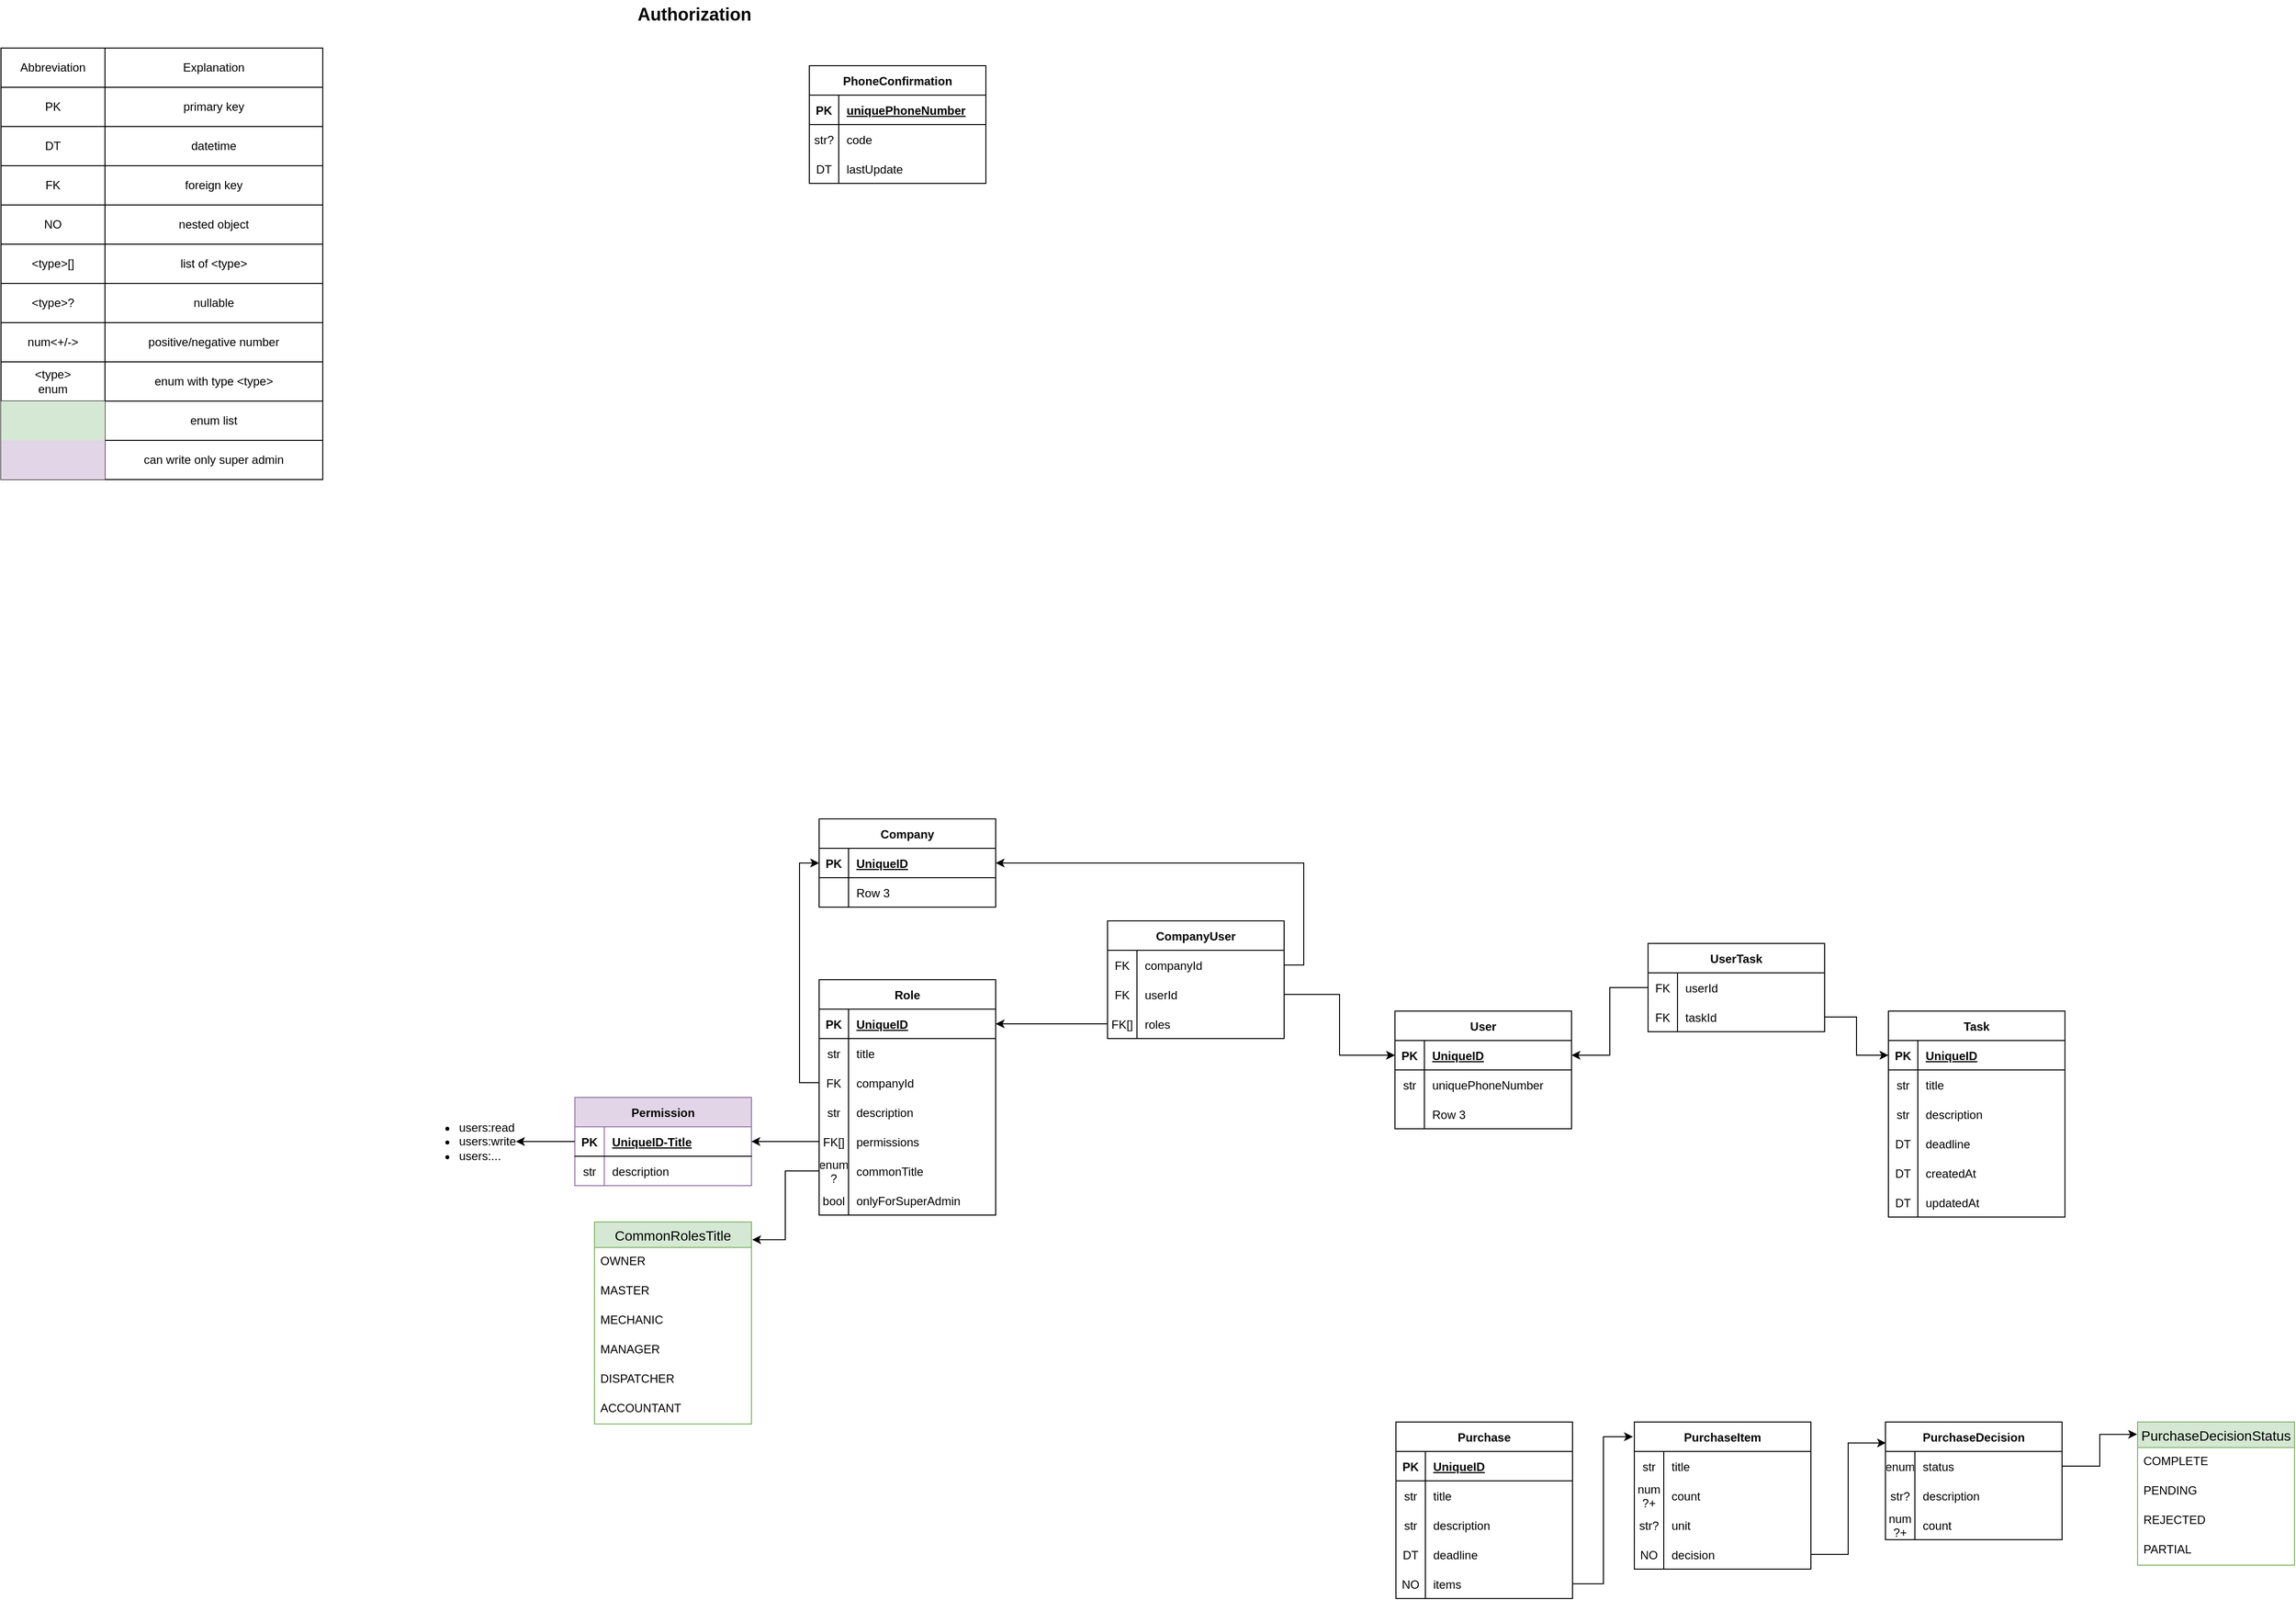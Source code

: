 <mxfile version="20.5.3" type="embed"><diagram id="EqzWRhzl04W5Nxo8JZmx" name="Page-1"><mxGraphModel dx="2384" dy="1349" grid="0" gridSize="10" guides="1" tooltips="1" connect="1" arrows="1" fold="1" page="0" pageScale="1" pageWidth="827" pageHeight="1169" math="0" shadow="0"><root><mxCell id="0"/><mxCell id="1" parent="0"/><mxCell id="CEBWaWUKwCKMxq4C34Ef-1" value="Role" style="shape=table;startSize=30;container=1;collapsible=1;childLayout=tableLayout;fixedRows=1;rowLines=0;fontStyle=1;align=center;resizeLast=1;fillColor=none;" parent="1" vertex="1"><mxGeometry x="-528" y="334" width="180" height="240" as="geometry"/></mxCell><mxCell id="CEBWaWUKwCKMxq4C34Ef-2" value="" style="shape=tableRow;horizontal=0;startSize=0;swimlaneHead=0;swimlaneBody=0;fillColor=none;collapsible=0;dropTarget=0;points=[[0,0.5],[1,0.5]];portConstraint=eastwest;top=0;left=0;right=0;bottom=1;" parent="CEBWaWUKwCKMxq4C34Ef-1" vertex="1"><mxGeometry y="30" width="180" height="30" as="geometry"/></mxCell><mxCell id="CEBWaWUKwCKMxq4C34Ef-3" value="PK" style="shape=partialRectangle;connectable=0;fillColor=none;top=0;left=0;bottom=0;right=0;fontStyle=1;overflow=hidden;" parent="CEBWaWUKwCKMxq4C34Ef-2" vertex="1"><mxGeometry width="30" height="30" as="geometry"><mxRectangle width="30" height="30" as="alternateBounds"/></mxGeometry></mxCell><mxCell id="CEBWaWUKwCKMxq4C34Ef-4" value="UniqueID" style="shape=partialRectangle;connectable=0;fillColor=none;top=0;left=0;bottom=0;right=0;align=left;spacingLeft=6;fontStyle=5;overflow=hidden;" parent="CEBWaWUKwCKMxq4C34Ef-2" vertex="1"><mxGeometry x="30" width="150" height="30" as="geometry"><mxRectangle width="150" height="30" as="alternateBounds"/></mxGeometry></mxCell><mxCell id="CEBWaWUKwCKMxq4C34Ef-5" value="" style="shape=tableRow;horizontal=0;startSize=0;swimlaneHead=0;swimlaneBody=0;fillColor=none;collapsible=0;dropTarget=0;points=[[0,0.5],[1,0.5]];portConstraint=eastwest;top=0;left=0;right=0;bottom=0;" parent="CEBWaWUKwCKMxq4C34Ef-1" vertex="1"><mxGeometry y="60" width="180" height="30" as="geometry"/></mxCell><mxCell id="CEBWaWUKwCKMxq4C34Ef-6" value="str" style="shape=partialRectangle;connectable=0;fillColor=none;top=0;left=0;bottom=0;right=0;editable=1;overflow=hidden;" parent="CEBWaWUKwCKMxq4C34Ef-5" vertex="1"><mxGeometry width="30" height="30" as="geometry"><mxRectangle width="30" height="30" as="alternateBounds"/></mxGeometry></mxCell><mxCell id="CEBWaWUKwCKMxq4C34Ef-7" value="title" style="shape=partialRectangle;connectable=0;fillColor=none;top=0;left=0;bottom=0;right=0;align=left;spacingLeft=6;overflow=hidden;" parent="CEBWaWUKwCKMxq4C34Ef-5" vertex="1"><mxGeometry x="30" width="150" height="30" as="geometry"><mxRectangle width="150" height="30" as="alternateBounds"/></mxGeometry></mxCell><mxCell id="14" style="shape=tableRow;horizontal=0;startSize=0;swimlaneHead=0;swimlaneBody=0;fillColor=none;collapsible=0;dropTarget=0;points=[[0,0.5],[1,0.5]];portConstraint=eastwest;top=0;left=0;right=0;bottom=0;" parent="CEBWaWUKwCKMxq4C34Ef-1" vertex="1"><mxGeometry y="90" width="180" height="30" as="geometry"/></mxCell><mxCell id="15" value="FK" style="shape=partialRectangle;connectable=0;fillColor=none;top=0;left=0;bottom=0;right=0;editable=1;overflow=hidden;" parent="14" vertex="1"><mxGeometry width="30" height="30" as="geometry"><mxRectangle width="30" height="30" as="alternateBounds"/></mxGeometry></mxCell><mxCell id="16" value="companyId" style="shape=partialRectangle;connectable=0;fillColor=none;top=0;left=0;bottom=0;right=0;align=left;spacingLeft=6;overflow=hidden;" parent="14" vertex="1"><mxGeometry x="30" width="150" height="30" as="geometry"><mxRectangle width="150" height="30" as="alternateBounds"/></mxGeometry></mxCell><mxCell id="OAINGEWpF4Lm4pN9tbVx-42" style="shape=tableRow;horizontal=0;startSize=0;swimlaneHead=0;swimlaneBody=0;fillColor=none;collapsible=0;dropTarget=0;points=[[0,0.5],[1,0.5]];portConstraint=eastwest;top=0;left=0;right=0;bottom=0;" parent="CEBWaWUKwCKMxq4C34Ef-1" vertex="1"><mxGeometry y="120" width="180" height="30" as="geometry"/></mxCell><mxCell id="OAINGEWpF4Lm4pN9tbVx-43" value="str" style="shape=partialRectangle;connectable=0;fillColor=none;top=0;left=0;bottom=0;right=0;editable=1;overflow=hidden;" parent="OAINGEWpF4Lm4pN9tbVx-42" vertex="1"><mxGeometry width="30" height="30" as="geometry"><mxRectangle width="30" height="30" as="alternateBounds"/></mxGeometry></mxCell><mxCell id="OAINGEWpF4Lm4pN9tbVx-44" value="description" style="shape=partialRectangle;connectable=0;fillColor=none;top=0;left=0;bottom=0;right=0;align=left;spacingLeft=6;overflow=hidden;" parent="OAINGEWpF4Lm4pN9tbVx-42" vertex="1"><mxGeometry x="30" width="150" height="30" as="geometry"><mxRectangle width="150" height="30" as="alternateBounds"/></mxGeometry></mxCell><mxCell id="OAINGEWpF4Lm4pN9tbVx-45" style="shape=tableRow;horizontal=0;startSize=0;swimlaneHead=0;swimlaneBody=0;fillColor=none;collapsible=0;dropTarget=0;points=[[0,0.5],[1,0.5]];portConstraint=eastwest;top=0;left=0;right=0;bottom=0;" parent="CEBWaWUKwCKMxq4C34Ef-1" vertex="1"><mxGeometry y="150" width="180" height="30" as="geometry"/></mxCell><mxCell id="OAINGEWpF4Lm4pN9tbVx-46" value="FK[]" style="shape=partialRectangle;connectable=0;fillColor=none;top=0;left=0;bottom=0;right=0;editable=1;overflow=hidden;" parent="OAINGEWpF4Lm4pN9tbVx-45" vertex="1"><mxGeometry width="30" height="30" as="geometry"><mxRectangle width="30" height="30" as="alternateBounds"/></mxGeometry></mxCell><mxCell id="OAINGEWpF4Lm4pN9tbVx-47" value="permissions" style="shape=partialRectangle;connectable=0;fillColor=none;top=0;left=0;bottom=0;right=0;align=left;spacingLeft=6;overflow=hidden;" parent="OAINGEWpF4Lm4pN9tbVx-45" vertex="1"><mxGeometry x="30" width="150" height="30" as="geometry"><mxRectangle width="150" height="30" as="alternateBounds"/></mxGeometry></mxCell><mxCell id="25" style="shape=tableRow;horizontal=0;startSize=0;swimlaneHead=0;swimlaneBody=0;fillColor=none;collapsible=0;dropTarget=0;points=[[0,0.5],[1,0.5]];portConstraint=eastwest;top=0;left=0;right=0;bottom=0;" parent="CEBWaWUKwCKMxq4C34Ef-1" vertex="1"><mxGeometry y="180" width="180" height="30" as="geometry"/></mxCell><mxCell id="26" value="enum&#10;?" style="shape=partialRectangle;connectable=0;fillColor=none;top=0;left=0;bottom=0;right=0;editable=1;overflow=hidden;" parent="25" vertex="1"><mxGeometry width="30" height="30" as="geometry"><mxRectangle width="30" height="30" as="alternateBounds"/></mxGeometry></mxCell><mxCell id="27" value="commonTitle" style="shape=partialRectangle;connectable=0;fillColor=none;top=0;left=0;bottom=0;right=0;align=left;spacingLeft=6;overflow=hidden;" parent="25" vertex="1"><mxGeometry x="30" width="150" height="30" as="geometry"><mxRectangle width="150" height="30" as="alternateBounds"/></mxGeometry></mxCell><mxCell id="28" style="shape=tableRow;horizontal=0;startSize=0;swimlaneHead=0;swimlaneBody=0;fillColor=none;collapsible=0;dropTarget=0;points=[[0,0.5],[1,0.5]];portConstraint=eastwest;top=0;left=0;right=0;bottom=0;" parent="CEBWaWUKwCKMxq4C34Ef-1" vertex="1"><mxGeometry y="210" width="180" height="30" as="geometry"/></mxCell><mxCell id="29" value="bool" style="shape=partialRectangle;connectable=0;fillColor=none;top=0;left=0;bottom=0;right=0;editable=1;overflow=hidden;" parent="28" vertex="1"><mxGeometry width="30" height="30" as="geometry"><mxRectangle width="30" height="30" as="alternateBounds"/></mxGeometry></mxCell><mxCell id="30" value="onlyForSuperAdmin" style="shape=partialRectangle;connectable=0;fillColor=none;top=0;left=0;bottom=0;right=0;align=left;spacingLeft=6;overflow=hidden;" parent="28" vertex="1"><mxGeometry x="30" width="150" height="30" as="geometry"><mxRectangle width="150" height="30" as="alternateBounds"/></mxGeometry></mxCell><mxCell id="CEBWaWUKwCKMxq4C34Ef-14" value="Task" style="shape=table;startSize=30;container=1;collapsible=1;childLayout=tableLayout;fixedRows=1;rowLines=0;fontStyle=1;align=center;resizeLast=1;fillColor=default;" parent="1" vertex="1"><mxGeometry x="562" y="366" width="180" height="210" as="geometry"><mxRectangle x="320" y="28" width="68" height="30" as="alternateBounds"/></mxGeometry></mxCell><mxCell id="CEBWaWUKwCKMxq4C34Ef-15" value="" style="shape=tableRow;horizontal=0;startSize=0;swimlaneHead=0;swimlaneBody=0;fillColor=none;collapsible=0;dropTarget=0;points=[[0,0.5],[1,0.5]];portConstraint=eastwest;top=0;left=0;right=0;bottom=1;" parent="CEBWaWUKwCKMxq4C34Ef-14" vertex="1"><mxGeometry y="30" width="180" height="30" as="geometry"/></mxCell><mxCell id="CEBWaWUKwCKMxq4C34Ef-16" value="PK" style="shape=partialRectangle;connectable=0;fillColor=none;top=0;left=0;bottom=0;right=0;fontStyle=1;overflow=hidden;" parent="CEBWaWUKwCKMxq4C34Ef-15" vertex="1"><mxGeometry width="30" height="30" as="geometry"><mxRectangle width="30" height="30" as="alternateBounds"/></mxGeometry></mxCell><mxCell id="CEBWaWUKwCKMxq4C34Ef-17" value="UniqueID" style="shape=partialRectangle;connectable=0;fillColor=none;top=0;left=0;bottom=0;right=0;align=left;spacingLeft=6;fontStyle=5;overflow=hidden;" parent="CEBWaWUKwCKMxq4C34Ef-15" vertex="1"><mxGeometry x="30" width="150" height="30" as="geometry"><mxRectangle width="150" height="30" as="alternateBounds"/></mxGeometry></mxCell><mxCell id="CEBWaWUKwCKMxq4C34Ef-18" value="" style="shape=tableRow;horizontal=0;startSize=0;swimlaneHead=0;swimlaneBody=0;fillColor=none;collapsible=0;dropTarget=0;points=[[0,0.5],[1,0.5]];portConstraint=eastwest;top=0;left=0;right=0;bottom=0;" parent="CEBWaWUKwCKMxq4C34Ef-14" vertex="1"><mxGeometry y="60" width="180" height="30" as="geometry"/></mxCell><mxCell id="CEBWaWUKwCKMxq4C34Ef-19" value="str" style="shape=partialRectangle;connectable=0;fillColor=none;top=0;left=0;bottom=0;right=0;editable=1;overflow=hidden;" parent="CEBWaWUKwCKMxq4C34Ef-18" vertex="1"><mxGeometry width="30" height="30" as="geometry"><mxRectangle width="30" height="30" as="alternateBounds"/></mxGeometry></mxCell><mxCell id="CEBWaWUKwCKMxq4C34Ef-20" value="title" style="shape=partialRectangle;connectable=0;fillColor=none;top=0;left=0;bottom=0;right=0;align=left;spacingLeft=6;overflow=hidden;" parent="CEBWaWUKwCKMxq4C34Ef-18" vertex="1"><mxGeometry x="30" width="150" height="30" as="geometry"><mxRectangle width="150" height="30" as="alternateBounds"/></mxGeometry></mxCell><mxCell id="CEBWaWUKwCKMxq4C34Ef-21" value="" style="shape=tableRow;horizontal=0;startSize=0;swimlaneHead=0;swimlaneBody=0;fillColor=none;collapsible=0;dropTarget=0;points=[[0,0.5],[1,0.5]];portConstraint=eastwest;top=0;left=0;right=0;bottom=0;" parent="CEBWaWUKwCKMxq4C34Ef-14" vertex="1"><mxGeometry y="90" width="180" height="30" as="geometry"/></mxCell><mxCell id="CEBWaWUKwCKMxq4C34Ef-22" value="str" style="shape=partialRectangle;connectable=0;fillColor=none;top=0;left=0;bottom=0;right=0;editable=1;overflow=hidden;" parent="CEBWaWUKwCKMxq4C34Ef-21" vertex="1"><mxGeometry width="30" height="30" as="geometry"><mxRectangle width="30" height="30" as="alternateBounds"/></mxGeometry></mxCell><mxCell id="CEBWaWUKwCKMxq4C34Ef-23" value="description" style="shape=partialRectangle;connectable=0;fillColor=none;top=0;left=0;bottom=0;right=0;align=left;spacingLeft=6;overflow=hidden;" parent="CEBWaWUKwCKMxq4C34Ef-21" vertex="1"><mxGeometry x="30" width="150" height="30" as="geometry"><mxRectangle width="150" height="30" as="alternateBounds"/></mxGeometry></mxCell><mxCell id="CEBWaWUKwCKMxq4C34Ef-41" style="shape=tableRow;horizontal=0;startSize=0;swimlaneHead=0;swimlaneBody=0;fillColor=none;collapsible=0;dropTarget=0;points=[[0,0.5],[1,0.5]];portConstraint=eastwest;top=0;left=0;right=0;bottom=0;" parent="CEBWaWUKwCKMxq4C34Ef-14" vertex="1"><mxGeometry y="120" width="180" height="30" as="geometry"/></mxCell><mxCell id="CEBWaWUKwCKMxq4C34Ef-42" value="DT" style="shape=partialRectangle;connectable=0;fillColor=none;top=0;left=0;bottom=0;right=0;editable=1;overflow=hidden;" parent="CEBWaWUKwCKMxq4C34Ef-41" vertex="1"><mxGeometry width="30" height="30" as="geometry"><mxRectangle width="30" height="30" as="alternateBounds"/></mxGeometry></mxCell><mxCell id="CEBWaWUKwCKMxq4C34Ef-43" value="deadline" style="shape=partialRectangle;connectable=0;fillColor=none;top=0;left=0;bottom=0;right=0;align=left;spacingLeft=6;overflow=hidden;" parent="CEBWaWUKwCKMxq4C34Ef-41" vertex="1"><mxGeometry x="30" width="150" height="30" as="geometry"><mxRectangle width="150" height="30" as="alternateBounds"/></mxGeometry></mxCell><mxCell id="CEBWaWUKwCKMxq4C34Ef-24" value="" style="shape=tableRow;horizontal=0;startSize=0;swimlaneHead=0;swimlaneBody=0;fillColor=none;collapsible=0;dropTarget=0;points=[[0,0.5],[1,0.5]];portConstraint=eastwest;top=0;left=0;right=0;bottom=0;" parent="CEBWaWUKwCKMxq4C34Ef-14" vertex="1"><mxGeometry y="150" width="180" height="30" as="geometry"/></mxCell><mxCell id="CEBWaWUKwCKMxq4C34Ef-25" value="DT" style="shape=partialRectangle;connectable=0;fillColor=none;top=0;left=0;bottom=0;right=0;editable=1;overflow=hidden;" parent="CEBWaWUKwCKMxq4C34Ef-24" vertex="1"><mxGeometry width="30" height="30" as="geometry"><mxRectangle width="30" height="30" as="alternateBounds"/></mxGeometry></mxCell><mxCell id="CEBWaWUKwCKMxq4C34Ef-26" value="createdAt" style="shape=partialRectangle;connectable=0;fillColor=none;top=0;left=0;bottom=0;right=0;align=left;spacingLeft=6;overflow=hidden;" parent="CEBWaWUKwCKMxq4C34Ef-24" vertex="1"><mxGeometry x="30" width="150" height="30" as="geometry"><mxRectangle width="150" height="30" as="alternateBounds"/></mxGeometry></mxCell><mxCell id="CEBWaWUKwCKMxq4C34Ef-44" style="shape=tableRow;horizontal=0;startSize=0;swimlaneHead=0;swimlaneBody=0;fillColor=none;collapsible=0;dropTarget=0;points=[[0,0.5],[1,0.5]];portConstraint=eastwest;top=0;left=0;right=0;bottom=0;" parent="CEBWaWUKwCKMxq4C34Ef-14" vertex="1"><mxGeometry y="180" width="180" height="30" as="geometry"/></mxCell><mxCell id="CEBWaWUKwCKMxq4C34Ef-45" value="DT" style="shape=partialRectangle;connectable=0;fillColor=none;top=0;left=0;bottom=0;right=0;editable=1;overflow=hidden;" parent="CEBWaWUKwCKMxq4C34Ef-44" vertex="1"><mxGeometry width="30" height="30" as="geometry"><mxRectangle width="30" height="30" as="alternateBounds"/></mxGeometry></mxCell><mxCell id="CEBWaWUKwCKMxq4C34Ef-46" value="updatedAt" style="shape=partialRectangle;connectable=0;fillColor=none;top=0;left=0;bottom=0;right=0;align=left;spacingLeft=6;overflow=hidden;" parent="CEBWaWUKwCKMxq4C34Ef-44" vertex="1"><mxGeometry x="30" width="150" height="30" as="geometry"><mxRectangle width="150" height="30" as="alternateBounds"/></mxGeometry></mxCell><mxCell id="CEBWaWUKwCKMxq4C34Ef-50" value="User" style="shape=table;startSize=30;container=1;collapsible=1;childLayout=tableLayout;fixedRows=1;rowLines=0;fontStyle=1;align=center;resizeLast=1;fillColor=default;" parent="1" vertex="1"><mxGeometry x="59" y="366" width="180" height="120" as="geometry"/></mxCell><mxCell id="CEBWaWUKwCKMxq4C34Ef-51" value="" style="shape=tableRow;horizontal=0;startSize=0;swimlaneHead=0;swimlaneBody=0;fillColor=none;collapsible=0;dropTarget=0;points=[[0,0.5],[1,0.5]];portConstraint=eastwest;top=0;left=0;right=0;bottom=1;" parent="CEBWaWUKwCKMxq4C34Ef-50" vertex="1"><mxGeometry y="30" width="180" height="30" as="geometry"/></mxCell><mxCell id="CEBWaWUKwCKMxq4C34Ef-52" value="PK" style="shape=partialRectangle;connectable=0;fillColor=none;top=0;left=0;bottom=0;right=0;fontStyle=1;overflow=hidden;" parent="CEBWaWUKwCKMxq4C34Ef-51" vertex="1"><mxGeometry width="30" height="30" as="geometry"><mxRectangle width="30" height="30" as="alternateBounds"/></mxGeometry></mxCell><mxCell id="CEBWaWUKwCKMxq4C34Ef-53" value="UniqueID" style="shape=partialRectangle;connectable=0;fillColor=none;top=0;left=0;bottom=0;right=0;align=left;spacingLeft=6;fontStyle=5;overflow=hidden;" parent="CEBWaWUKwCKMxq4C34Ef-51" vertex="1"><mxGeometry x="30" width="150" height="30" as="geometry"><mxRectangle width="150" height="30" as="alternateBounds"/></mxGeometry></mxCell><mxCell id="CEBWaWUKwCKMxq4C34Ef-57" value="" style="shape=tableRow;horizontal=0;startSize=0;swimlaneHead=0;swimlaneBody=0;fillColor=none;collapsible=0;dropTarget=0;points=[[0,0.5],[1,0.5]];portConstraint=eastwest;top=0;left=0;right=0;bottom=0;" parent="CEBWaWUKwCKMxq4C34Ef-50" vertex="1"><mxGeometry y="60" width="180" height="30" as="geometry"/></mxCell><mxCell id="CEBWaWUKwCKMxq4C34Ef-58" value="str" style="shape=partialRectangle;connectable=0;fillColor=none;top=0;left=0;bottom=0;right=0;editable=1;overflow=hidden;" parent="CEBWaWUKwCKMxq4C34Ef-57" vertex="1"><mxGeometry width="30" height="30" as="geometry"><mxRectangle width="30" height="30" as="alternateBounds"/></mxGeometry></mxCell><mxCell id="CEBWaWUKwCKMxq4C34Ef-59" value="uniquePhoneNumber" style="shape=partialRectangle;connectable=0;fillColor=none;top=0;left=0;bottom=0;right=0;align=left;spacingLeft=6;overflow=hidden;" parent="CEBWaWUKwCKMxq4C34Ef-57" vertex="1"><mxGeometry x="30" width="150" height="30" as="geometry"><mxRectangle width="150" height="30" as="alternateBounds"/></mxGeometry></mxCell><mxCell id="CEBWaWUKwCKMxq4C34Ef-60" value="" style="shape=tableRow;horizontal=0;startSize=0;swimlaneHead=0;swimlaneBody=0;fillColor=none;collapsible=0;dropTarget=0;points=[[0,0.5],[1,0.5]];portConstraint=eastwest;top=0;left=0;right=0;bottom=0;" parent="CEBWaWUKwCKMxq4C34Ef-50" vertex="1"><mxGeometry y="90" width="180" height="30" as="geometry"/></mxCell><mxCell id="CEBWaWUKwCKMxq4C34Ef-61" value="" style="shape=partialRectangle;connectable=0;fillColor=none;top=0;left=0;bottom=0;right=0;editable=1;overflow=hidden;" parent="CEBWaWUKwCKMxq4C34Ef-60" vertex="1"><mxGeometry width="30" height="30" as="geometry"><mxRectangle width="30" height="30" as="alternateBounds"/></mxGeometry></mxCell><mxCell id="CEBWaWUKwCKMxq4C34Ef-62" value="Row 3" style="shape=partialRectangle;connectable=0;fillColor=none;top=0;left=0;bottom=0;right=0;align=left;spacingLeft=6;overflow=hidden;" parent="CEBWaWUKwCKMxq4C34Ef-60" vertex="1"><mxGeometry x="30" width="150" height="30" as="geometry"><mxRectangle width="150" height="30" as="alternateBounds"/></mxGeometry></mxCell><mxCell id="CEBWaWUKwCKMxq4C34Ef-65" value="Purchase" style="shape=table;startSize=30;container=1;collapsible=1;childLayout=tableLayout;fixedRows=1;rowLines=0;fontStyle=1;align=center;resizeLast=1;fillColor=default;" parent="1" vertex="1"><mxGeometry x="60" y="785" width="180" height="180" as="geometry"/></mxCell><mxCell id="CEBWaWUKwCKMxq4C34Ef-66" value="" style="shape=tableRow;horizontal=0;startSize=0;swimlaneHead=0;swimlaneBody=0;fillColor=none;collapsible=0;dropTarget=0;points=[[0,0.5],[1,0.5]];portConstraint=eastwest;top=0;left=0;right=0;bottom=1;" parent="CEBWaWUKwCKMxq4C34Ef-65" vertex="1"><mxGeometry y="30" width="180" height="30" as="geometry"/></mxCell><mxCell id="CEBWaWUKwCKMxq4C34Ef-67" value="PK" style="shape=partialRectangle;connectable=0;fillColor=none;top=0;left=0;bottom=0;right=0;fontStyle=1;overflow=hidden;" parent="CEBWaWUKwCKMxq4C34Ef-66" vertex="1"><mxGeometry width="30" height="30" as="geometry"><mxRectangle width="30" height="30" as="alternateBounds"/></mxGeometry></mxCell><mxCell id="CEBWaWUKwCKMxq4C34Ef-68" value="UniqueID" style="shape=partialRectangle;connectable=0;fillColor=none;top=0;left=0;bottom=0;right=0;align=left;spacingLeft=6;fontStyle=5;overflow=hidden;" parent="CEBWaWUKwCKMxq4C34Ef-66" vertex="1"><mxGeometry x="30" width="150" height="30" as="geometry"><mxRectangle width="150" height="30" as="alternateBounds"/></mxGeometry></mxCell><mxCell id="CEBWaWUKwCKMxq4C34Ef-69" value="" style="shape=tableRow;horizontal=0;startSize=0;swimlaneHead=0;swimlaneBody=0;fillColor=none;collapsible=0;dropTarget=0;points=[[0,0.5],[1,0.5]];portConstraint=eastwest;top=0;left=0;right=0;bottom=0;" parent="CEBWaWUKwCKMxq4C34Ef-65" vertex="1"><mxGeometry y="60" width="180" height="30" as="geometry"/></mxCell><mxCell id="CEBWaWUKwCKMxq4C34Ef-70" value="str" style="shape=partialRectangle;connectable=0;fillColor=none;top=0;left=0;bottom=0;right=0;editable=1;overflow=hidden;" parent="CEBWaWUKwCKMxq4C34Ef-69" vertex="1"><mxGeometry width="30" height="30" as="geometry"><mxRectangle width="30" height="30" as="alternateBounds"/></mxGeometry></mxCell><mxCell id="CEBWaWUKwCKMxq4C34Ef-71" value="title" style="shape=partialRectangle;connectable=0;fillColor=none;top=0;left=0;bottom=0;right=0;align=left;spacingLeft=6;overflow=hidden;" parent="CEBWaWUKwCKMxq4C34Ef-69" vertex="1"><mxGeometry x="30" width="150" height="30" as="geometry"><mxRectangle width="150" height="30" as="alternateBounds"/></mxGeometry></mxCell><mxCell id="CEBWaWUKwCKMxq4C34Ef-72" value="" style="shape=tableRow;horizontal=0;startSize=0;swimlaneHead=0;swimlaneBody=0;fillColor=none;collapsible=0;dropTarget=0;points=[[0,0.5],[1,0.5]];portConstraint=eastwest;top=0;left=0;right=0;bottom=0;" parent="CEBWaWUKwCKMxq4C34Ef-65" vertex="1"><mxGeometry y="90" width="180" height="30" as="geometry"/></mxCell><mxCell id="CEBWaWUKwCKMxq4C34Ef-73" value="str" style="shape=partialRectangle;connectable=0;fillColor=none;top=0;left=0;bottom=0;right=0;editable=1;overflow=hidden;" parent="CEBWaWUKwCKMxq4C34Ef-72" vertex="1"><mxGeometry width="30" height="30" as="geometry"><mxRectangle width="30" height="30" as="alternateBounds"/></mxGeometry></mxCell><mxCell id="CEBWaWUKwCKMxq4C34Ef-74" value="description" style="shape=partialRectangle;connectable=0;fillColor=none;top=0;left=0;bottom=0;right=0;align=left;spacingLeft=6;overflow=hidden;" parent="CEBWaWUKwCKMxq4C34Ef-72" vertex="1"><mxGeometry x="30" width="150" height="30" as="geometry"><mxRectangle width="150" height="30" as="alternateBounds"/></mxGeometry></mxCell><mxCell id="CEBWaWUKwCKMxq4C34Ef-122" style="shape=tableRow;horizontal=0;startSize=0;swimlaneHead=0;swimlaneBody=0;fillColor=none;collapsible=0;dropTarget=0;points=[[0,0.5],[1,0.5]];portConstraint=eastwest;top=0;left=0;right=0;bottom=0;" parent="CEBWaWUKwCKMxq4C34Ef-65" vertex="1"><mxGeometry y="120" width="180" height="30" as="geometry"/></mxCell><mxCell id="CEBWaWUKwCKMxq4C34Ef-123" value="DT" style="shape=partialRectangle;connectable=0;fillColor=none;top=0;left=0;bottom=0;right=0;editable=1;overflow=hidden;" parent="CEBWaWUKwCKMxq4C34Ef-122" vertex="1"><mxGeometry width="30" height="30" as="geometry"><mxRectangle width="30" height="30" as="alternateBounds"/></mxGeometry></mxCell><mxCell id="CEBWaWUKwCKMxq4C34Ef-124" value="deadline" style="shape=partialRectangle;connectable=0;fillColor=none;top=0;left=0;bottom=0;right=0;align=left;spacingLeft=6;overflow=hidden;" parent="CEBWaWUKwCKMxq4C34Ef-122" vertex="1"><mxGeometry x="30" width="150" height="30" as="geometry"><mxRectangle width="150" height="30" as="alternateBounds"/></mxGeometry></mxCell><mxCell id="CEBWaWUKwCKMxq4C34Ef-75" value="" style="shape=tableRow;horizontal=0;startSize=0;swimlaneHead=0;swimlaneBody=0;fillColor=none;collapsible=0;dropTarget=0;points=[[0,0.5],[1,0.5]];portConstraint=eastwest;top=0;left=0;right=0;bottom=0;" parent="CEBWaWUKwCKMxq4C34Ef-65" vertex="1"><mxGeometry y="150" width="180" height="30" as="geometry"/></mxCell><mxCell id="CEBWaWUKwCKMxq4C34Ef-76" value="NO" style="shape=partialRectangle;connectable=0;fillColor=none;top=0;left=0;bottom=0;right=0;editable=1;overflow=hidden;" parent="CEBWaWUKwCKMxq4C34Ef-75" vertex="1"><mxGeometry width="30" height="30" as="geometry"><mxRectangle width="30" height="30" as="alternateBounds"/></mxGeometry></mxCell><mxCell id="CEBWaWUKwCKMxq4C34Ef-77" value="items" style="shape=partialRectangle;connectable=0;fillColor=none;top=0;left=0;bottom=0;right=0;align=left;spacingLeft=6;overflow=hidden;" parent="CEBWaWUKwCKMxq4C34Ef-75" vertex="1"><mxGeometry x="30" width="150" height="30" as="geometry"><mxRectangle width="150" height="30" as="alternateBounds"/></mxGeometry></mxCell><mxCell id="CEBWaWUKwCKMxq4C34Ef-78" value="PurchaseItem" style="shape=table;startSize=30;container=1;collapsible=1;childLayout=tableLayout;fixedRows=1;rowLines=0;fontStyle=1;align=center;resizeLast=1;fillColor=default;" parent="1" vertex="1"><mxGeometry x="303" y="785" width="180" height="150" as="geometry"/></mxCell><mxCell id="CEBWaWUKwCKMxq4C34Ef-82" value="" style="shape=tableRow;horizontal=0;startSize=0;swimlaneHead=0;swimlaneBody=0;fillColor=none;collapsible=0;dropTarget=0;points=[[0,0.5],[1,0.5]];portConstraint=eastwest;top=0;left=0;right=0;bottom=0;" parent="CEBWaWUKwCKMxq4C34Ef-78" vertex="1"><mxGeometry y="30" width="180" height="30" as="geometry"/></mxCell><mxCell id="CEBWaWUKwCKMxq4C34Ef-83" value="str" style="shape=partialRectangle;connectable=0;fillColor=none;top=0;left=0;bottom=0;right=0;editable=1;overflow=hidden;" parent="CEBWaWUKwCKMxq4C34Ef-82" vertex="1"><mxGeometry width="30" height="30" as="geometry"><mxRectangle width="30" height="30" as="alternateBounds"/></mxGeometry></mxCell><mxCell id="CEBWaWUKwCKMxq4C34Ef-84" value="title" style="shape=partialRectangle;connectable=0;fillColor=none;top=0;left=0;bottom=0;right=0;align=left;spacingLeft=6;overflow=hidden;" parent="CEBWaWUKwCKMxq4C34Ef-82" vertex="1"><mxGeometry x="30" width="150" height="30" as="geometry"><mxRectangle width="150" height="30" as="alternateBounds"/></mxGeometry></mxCell><mxCell id="CEBWaWUKwCKMxq4C34Ef-85" value="" style="shape=tableRow;horizontal=0;startSize=0;swimlaneHead=0;swimlaneBody=0;fillColor=none;collapsible=0;dropTarget=0;points=[[0,0.5],[1,0.5]];portConstraint=eastwest;top=0;left=0;right=0;bottom=0;" parent="CEBWaWUKwCKMxq4C34Ef-78" vertex="1"><mxGeometry y="60" width="180" height="30" as="geometry"/></mxCell><mxCell id="CEBWaWUKwCKMxq4C34Ef-86" value="num&#10;?+" style="shape=partialRectangle;connectable=0;fillColor=none;top=0;left=0;bottom=0;right=0;editable=1;overflow=hidden;" parent="CEBWaWUKwCKMxq4C34Ef-85" vertex="1"><mxGeometry width="30" height="30" as="geometry"><mxRectangle width="30" height="30" as="alternateBounds"/></mxGeometry></mxCell><mxCell id="CEBWaWUKwCKMxq4C34Ef-87" value="count" style="shape=partialRectangle;connectable=0;fillColor=none;top=0;left=0;bottom=0;right=0;align=left;spacingLeft=6;overflow=hidden;" parent="CEBWaWUKwCKMxq4C34Ef-85" vertex="1"><mxGeometry x="30" width="150" height="30" as="geometry"><mxRectangle width="150" height="30" as="alternateBounds"/></mxGeometry></mxCell><mxCell id="CEBWaWUKwCKMxq4C34Ef-157" style="shape=tableRow;horizontal=0;startSize=0;swimlaneHead=0;swimlaneBody=0;fillColor=none;collapsible=0;dropTarget=0;points=[[0,0.5],[1,0.5]];portConstraint=eastwest;top=0;left=0;right=0;bottom=0;" parent="CEBWaWUKwCKMxq4C34Ef-78" vertex="1"><mxGeometry y="90" width="180" height="30" as="geometry"/></mxCell><mxCell id="CEBWaWUKwCKMxq4C34Ef-158" value="str?" style="shape=partialRectangle;connectable=0;fillColor=none;top=0;left=0;bottom=0;right=0;editable=1;overflow=hidden;" parent="CEBWaWUKwCKMxq4C34Ef-157" vertex="1"><mxGeometry width="30" height="30" as="geometry"><mxRectangle width="30" height="30" as="alternateBounds"/></mxGeometry></mxCell><mxCell id="CEBWaWUKwCKMxq4C34Ef-159" value="unit" style="shape=partialRectangle;connectable=0;fillColor=none;top=0;left=0;bottom=0;right=0;align=left;spacingLeft=6;overflow=hidden;" parent="CEBWaWUKwCKMxq4C34Ef-157" vertex="1"><mxGeometry x="30" width="150" height="30" as="geometry"><mxRectangle width="150" height="30" as="alternateBounds"/></mxGeometry></mxCell><mxCell id="CEBWaWUKwCKMxq4C34Ef-92" style="shape=tableRow;horizontal=0;startSize=0;swimlaneHead=0;swimlaneBody=0;fillColor=none;collapsible=0;dropTarget=0;points=[[0,0.5],[1,0.5]];portConstraint=eastwest;top=0;left=0;right=0;bottom=0;" parent="CEBWaWUKwCKMxq4C34Ef-78" vertex="1"><mxGeometry y="120" width="180" height="30" as="geometry"/></mxCell><mxCell id="CEBWaWUKwCKMxq4C34Ef-93" value="NO" style="shape=partialRectangle;connectable=0;fillColor=none;top=0;left=0;bottom=0;right=0;editable=1;overflow=hidden;" parent="CEBWaWUKwCKMxq4C34Ef-92" vertex="1"><mxGeometry width="30" height="30" as="geometry"><mxRectangle width="30" height="30" as="alternateBounds"/></mxGeometry></mxCell><mxCell id="CEBWaWUKwCKMxq4C34Ef-94" value="decision" style="shape=partialRectangle;connectable=0;fillColor=none;top=0;left=0;bottom=0;right=0;align=left;spacingLeft=6;overflow=hidden;" parent="CEBWaWUKwCKMxq4C34Ef-92" vertex="1"><mxGeometry x="30" width="150" height="30" as="geometry"><mxRectangle width="150" height="30" as="alternateBounds"/></mxGeometry></mxCell><mxCell id="CEBWaWUKwCKMxq4C34Ef-96" style="edgeStyle=orthogonalEdgeStyle;rounded=0;orthogonalLoop=1;jettySize=auto;html=1;exitX=1;exitY=0.5;exitDx=0;exitDy=0;entryX=-0.008;entryY=0.1;entryDx=0;entryDy=0;entryPerimeter=0;" parent="1" source="CEBWaWUKwCKMxq4C34Ef-75" target="CEBWaWUKwCKMxq4C34Ef-78" edge="1"><mxGeometry relative="1" as="geometry"/></mxCell><mxCell id="CEBWaWUKwCKMxq4C34Ef-97" value="" style="shape=table;html=1;whiteSpace=wrap;startSize=0;container=1;collapsible=0;childLayout=tableLayout;fillColor=default;" parent="1" vertex="1"><mxGeometry x="-1362" y="-616" width="328.031" height="440" as="geometry"/></mxCell><mxCell id="CEBWaWUKwCKMxq4C34Ef-98" value="" style="shape=tableRow;horizontal=0;startSize=0;swimlaneHead=0;swimlaneBody=0;top=0;left=0;bottom=0;right=0;collapsible=0;dropTarget=0;fillColor=none;points=[[0,0.5],[1,0.5]];portConstraint=eastwest;" parent="CEBWaWUKwCKMxq4C34Ef-97" vertex="1"><mxGeometry width="328.031" height="40" as="geometry"/></mxCell><mxCell id="CEBWaWUKwCKMxq4C34Ef-99" value="Abbreviation" style="shape=partialRectangle;html=1;whiteSpace=wrap;connectable=0;fillColor=none;top=0;left=0;bottom=0;right=0;overflow=hidden;" parent="CEBWaWUKwCKMxq4C34Ef-98" vertex="1"><mxGeometry width="106" height="40" as="geometry"><mxRectangle width="106" height="40" as="alternateBounds"/></mxGeometry></mxCell><mxCell id="CEBWaWUKwCKMxq4C34Ef-100" value="Explanation" style="shape=partialRectangle;html=1;whiteSpace=wrap;connectable=0;fillColor=none;top=0;left=0;bottom=0;right=0;overflow=hidden;" parent="CEBWaWUKwCKMxq4C34Ef-98" vertex="1"><mxGeometry x="106" width="222" height="40" as="geometry"><mxRectangle width="222" height="40" as="alternateBounds"/></mxGeometry></mxCell><mxCell id="CEBWaWUKwCKMxq4C34Ef-102" value="" style="shape=tableRow;horizontal=0;startSize=0;swimlaneHead=0;swimlaneBody=0;top=0;left=0;bottom=0;right=0;collapsible=0;dropTarget=0;fillColor=none;points=[[0,0.5],[1,0.5]];portConstraint=eastwest;" parent="CEBWaWUKwCKMxq4C34Ef-97" vertex="1"><mxGeometry y="40" width="328.031" height="40" as="geometry"/></mxCell><mxCell id="CEBWaWUKwCKMxq4C34Ef-103" value="PK" style="shape=partialRectangle;html=1;whiteSpace=wrap;connectable=0;fillColor=none;top=0;left=0;bottom=0;right=0;overflow=hidden;" parent="CEBWaWUKwCKMxq4C34Ef-102" vertex="1"><mxGeometry width="106" height="40" as="geometry"><mxRectangle width="106" height="40" as="alternateBounds"/></mxGeometry></mxCell><mxCell id="CEBWaWUKwCKMxq4C34Ef-104" value="primary key" style="shape=partialRectangle;html=1;whiteSpace=wrap;connectable=0;fillColor=none;top=0;left=0;bottom=0;right=0;overflow=hidden;" parent="CEBWaWUKwCKMxq4C34Ef-102" vertex="1"><mxGeometry x="106" width="222" height="40" as="geometry"><mxRectangle width="222" height="40" as="alternateBounds"/></mxGeometry></mxCell><mxCell id="CEBWaWUKwCKMxq4C34Ef-106" value="" style="shape=tableRow;horizontal=0;startSize=0;swimlaneHead=0;swimlaneBody=0;top=0;left=0;bottom=0;right=0;collapsible=0;dropTarget=0;fillColor=none;points=[[0,0.5],[1,0.5]];portConstraint=eastwest;" parent="CEBWaWUKwCKMxq4C34Ef-97" vertex="1"><mxGeometry y="80" width="328.031" height="40" as="geometry"/></mxCell><mxCell id="CEBWaWUKwCKMxq4C34Ef-107" value="DT" style="shape=partialRectangle;html=1;whiteSpace=wrap;connectable=0;fillColor=none;top=0;left=0;bottom=0;right=0;overflow=hidden;" parent="CEBWaWUKwCKMxq4C34Ef-106" vertex="1"><mxGeometry width="106" height="40" as="geometry"><mxRectangle width="106" height="40" as="alternateBounds"/></mxGeometry></mxCell><mxCell id="CEBWaWUKwCKMxq4C34Ef-108" value="datetime" style="shape=partialRectangle;html=1;whiteSpace=wrap;connectable=0;fillColor=none;top=0;left=0;bottom=0;right=0;overflow=hidden;" parent="CEBWaWUKwCKMxq4C34Ef-106" vertex="1"><mxGeometry x="106" width="222" height="40" as="geometry"><mxRectangle width="222" height="40" as="alternateBounds"/></mxGeometry></mxCell><mxCell id="CEBWaWUKwCKMxq4C34Ef-110" style="shape=tableRow;horizontal=0;startSize=0;swimlaneHead=0;swimlaneBody=0;top=0;left=0;bottom=0;right=0;collapsible=0;dropTarget=0;fillColor=none;points=[[0,0.5],[1,0.5]];portConstraint=eastwest;" parent="CEBWaWUKwCKMxq4C34Ef-97" vertex="1"><mxGeometry y="120" width="328.031" height="40" as="geometry"/></mxCell><mxCell id="CEBWaWUKwCKMxq4C34Ef-111" value="FK" style="shape=partialRectangle;html=1;whiteSpace=wrap;connectable=0;fillColor=none;top=0;left=0;bottom=0;right=0;overflow=hidden;" parent="CEBWaWUKwCKMxq4C34Ef-110" vertex="1"><mxGeometry width="106" height="40" as="geometry"><mxRectangle width="106" height="40" as="alternateBounds"/></mxGeometry></mxCell><mxCell id="CEBWaWUKwCKMxq4C34Ef-112" value="foreign key" style="shape=partialRectangle;html=1;whiteSpace=wrap;connectable=0;fillColor=none;top=0;left=0;bottom=0;right=0;overflow=hidden;" parent="CEBWaWUKwCKMxq4C34Ef-110" vertex="1"><mxGeometry x="106" width="222" height="40" as="geometry"><mxRectangle width="222" height="40" as="alternateBounds"/></mxGeometry></mxCell><mxCell id="CEBWaWUKwCKMxq4C34Ef-113" style="shape=tableRow;horizontal=0;startSize=0;swimlaneHead=0;swimlaneBody=0;top=0;left=0;bottom=0;right=0;collapsible=0;dropTarget=0;fillColor=none;points=[[0,0.5],[1,0.5]];portConstraint=eastwest;" parent="CEBWaWUKwCKMxq4C34Ef-97" vertex="1"><mxGeometry y="160" width="328.031" height="40" as="geometry"/></mxCell><mxCell id="CEBWaWUKwCKMxq4C34Ef-114" value="NO" style="shape=partialRectangle;html=1;whiteSpace=wrap;connectable=0;fillColor=none;top=0;left=0;bottom=0;right=0;overflow=hidden;" parent="CEBWaWUKwCKMxq4C34Ef-113" vertex="1"><mxGeometry width="106" height="40" as="geometry"><mxRectangle width="106" height="40" as="alternateBounds"/></mxGeometry></mxCell><mxCell id="CEBWaWUKwCKMxq4C34Ef-115" value="nested object" style="shape=partialRectangle;html=1;whiteSpace=wrap;connectable=0;fillColor=none;top=0;left=0;bottom=0;right=0;overflow=hidden;" parent="CEBWaWUKwCKMxq4C34Ef-113" vertex="1"><mxGeometry x="106" width="222" height="40" as="geometry"><mxRectangle width="222" height="40" as="alternateBounds"/></mxGeometry></mxCell><mxCell id="CEBWaWUKwCKMxq4C34Ef-116" style="shape=tableRow;horizontal=0;startSize=0;swimlaneHead=0;swimlaneBody=0;top=0;left=0;bottom=0;right=0;collapsible=0;dropTarget=0;fillColor=none;points=[[0,0.5],[1,0.5]];portConstraint=eastwest;" parent="CEBWaWUKwCKMxq4C34Ef-97" vertex="1"><mxGeometry y="200" width="328.031" height="40" as="geometry"/></mxCell><mxCell id="CEBWaWUKwCKMxq4C34Ef-117" value="&amp;lt;type&amp;gt;[]" style="shape=partialRectangle;html=1;whiteSpace=wrap;connectable=0;fillColor=none;top=0;left=0;bottom=0;right=0;overflow=hidden;" parent="CEBWaWUKwCKMxq4C34Ef-116" vertex="1"><mxGeometry width="106" height="40" as="geometry"><mxRectangle width="106" height="40" as="alternateBounds"/></mxGeometry></mxCell><mxCell id="CEBWaWUKwCKMxq4C34Ef-118" value="list of &amp;lt;type&amp;gt;" style="shape=partialRectangle;html=1;whiteSpace=wrap;connectable=0;fillColor=none;top=0;left=0;bottom=0;right=0;overflow=hidden;" parent="CEBWaWUKwCKMxq4C34Ef-116" vertex="1"><mxGeometry x="106" width="222" height="40" as="geometry"><mxRectangle width="222" height="40" as="alternateBounds"/></mxGeometry></mxCell><mxCell id="CEBWaWUKwCKMxq4C34Ef-151" style="shape=tableRow;horizontal=0;startSize=0;swimlaneHead=0;swimlaneBody=0;top=0;left=0;bottom=0;right=0;collapsible=0;dropTarget=0;fillColor=none;points=[[0,0.5],[1,0.5]];portConstraint=eastwest;" parent="CEBWaWUKwCKMxq4C34Ef-97" vertex="1"><mxGeometry y="240" width="328.031" height="40" as="geometry"/></mxCell><mxCell id="CEBWaWUKwCKMxq4C34Ef-152" value="&amp;lt;type&amp;gt;?" style="shape=partialRectangle;html=1;whiteSpace=wrap;connectable=0;fillColor=none;top=0;left=0;bottom=0;right=0;overflow=hidden;" parent="CEBWaWUKwCKMxq4C34Ef-151" vertex="1"><mxGeometry width="106" height="40" as="geometry"><mxRectangle width="106" height="40" as="alternateBounds"/></mxGeometry></mxCell><mxCell id="CEBWaWUKwCKMxq4C34Ef-153" value="nullable" style="shape=partialRectangle;html=1;whiteSpace=wrap;connectable=0;fillColor=none;top=0;left=0;bottom=0;right=0;overflow=hidden;" parent="CEBWaWUKwCKMxq4C34Ef-151" vertex="1"><mxGeometry x="106" width="222" height="40" as="geometry"><mxRectangle width="222" height="40" as="alternateBounds"/></mxGeometry></mxCell><mxCell id="CEBWaWUKwCKMxq4C34Ef-154" style="shape=tableRow;horizontal=0;startSize=0;swimlaneHead=0;swimlaneBody=0;top=0;left=0;bottom=0;right=0;collapsible=0;dropTarget=0;fillColor=none;points=[[0,0.5],[1,0.5]];portConstraint=eastwest;" parent="CEBWaWUKwCKMxq4C34Ef-97" vertex="1"><mxGeometry y="280" width="328.031" height="40" as="geometry"/></mxCell><mxCell id="CEBWaWUKwCKMxq4C34Ef-155" value="num&amp;lt;+/-&amp;gt;" style="shape=partialRectangle;html=1;whiteSpace=wrap;connectable=0;fillColor=none;top=0;left=0;bottom=0;right=0;overflow=hidden;" parent="CEBWaWUKwCKMxq4C34Ef-154" vertex="1"><mxGeometry width="106" height="40" as="geometry"><mxRectangle width="106" height="40" as="alternateBounds"/></mxGeometry></mxCell><mxCell id="CEBWaWUKwCKMxq4C34Ef-156" value="positive/negative number" style="shape=partialRectangle;html=1;whiteSpace=wrap;connectable=0;fillColor=none;top=0;left=0;bottom=0;right=0;overflow=hidden;" parent="CEBWaWUKwCKMxq4C34Ef-154" vertex="1"><mxGeometry x="106" width="222" height="40" as="geometry"><mxRectangle width="222" height="40" as="alternateBounds"/></mxGeometry></mxCell><mxCell id="CEBWaWUKwCKMxq4C34Ef-119" style="shape=tableRow;horizontal=0;startSize=0;swimlaneHead=0;swimlaneBody=0;top=0;left=0;bottom=0;right=0;collapsible=0;dropTarget=0;fillColor=none;points=[[0,0.5],[1,0.5]];portConstraint=eastwest;" parent="CEBWaWUKwCKMxq4C34Ef-97" vertex="1"><mxGeometry y="320" width="328.031" height="40" as="geometry"/></mxCell><mxCell id="CEBWaWUKwCKMxq4C34Ef-120" value="&amp;lt;type&amp;gt;&lt;br&gt;enum" style="shape=partialRectangle;html=1;whiteSpace=wrap;connectable=0;fillColor=none;top=0;left=0;bottom=0;right=0;overflow=hidden;" parent="CEBWaWUKwCKMxq4C34Ef-119" vertex="1"><mxGeometry width="106" height="40" as="geometry"><mxRectangle width="106" height="40" as="alternateBounds"/></mxGeometry></mxCell><mxCell id="CEBWaWUKwCKMxq4C34Ef-121" value="enum with type &amp;lt;type&amp;gt;" style="shape=partialRectangle;html=1;whiteSpace=wrap;connectable=0;fillColor=none;top=0;left=0;bottom=0;right=0;overflow=hidden;" parent="CEBWaWUKwCKMxq4C34Ef-119" vertex="1"><mxGeometry x="106" width="222" height="40" as="geometry"><mxRectangle width="222" height="40" as="alternateBounds"/></mxGeometry></mxCell><mxCell id="CEBWaWUKwCKMxq4C34Ef-144" style="shape=tableRow;horizontal=0;startSize=0;swimlaneHead=0;swimlaneBody=0;top=0;left=0;bottom=0;right=0;collapsible=0;dropTarget=0;fillColor=none;points=[[0,0.5],[1,0.5]];portConstraint=eastwest;" parent="CEBWaWUKwCKMxq4C34Ef-97" vertex="1"><mxGeometry y="360" width="328.031" height="40" as="geometry"/></mxCell><mxCell id="CEBWaWUKwCKMxq4C34Ef-145" style="shape=partialRectangle;html=1;whiteSpace=wrap;connectable=0;fillColor=#d5e8d4;top=0;left=0;bottom=0;right=0;overflow=hidden;strokeColor=#82b366;" parent="CEBWaWUKwCKMxq4C34Ef-144" vertex="1"><mxGeometry width="106" height="40" as="geometry"><mxRectangle width="106" height="40" as="alternateBounds"/></mxGeometry></mxCell><mxCell id="CEBWaWUKwCKMxq4C34Ef-146" value="enum list" style="shape=partialRectangle;html=1;whiteSpace=wrap;connectable=0;fillColor=none;top=0;left=0;bottom=0;right=0;overflow=hidden;" parent="CEBWaWUKwCKMxq4C34Ef-144" vertex="1"><mxGeometry x="106" width="222" height="40" as="geometry"><mxRectangle width="222" height="40" as="alternateBounds"/></mxGeometry></mxCell><mxCell id="OAINGEWpF4Lm4pN9tbVx-62" style="shape=tableRow;horizontal=0;startSize=0;swimlaneHead=0;swimlaneBody=0;top=0;left=0;bottom=0;right=0;collapsible=0;dropTarget=0;fillColor=none;points=[[0,0.5],[1,0.5]];portConstraint=eastwest;" parent="CEBWaWUKwCKMxq4C34Ef-97" vertex="1"><mxGeometry y="400" width="328.031" height="40" as="geometry"/></mxCell><mxCell id="OAINGEWpF4Lm4pN9tbVx-63" style="shape=partialRectangle;html=1;whiteSpace=wrap;connectable=0;fillColor=#e1d5e7;top=0;left=0;bottom=0;right=0;overflow=hidden;strokeColor=#9673a6;" parent="OAINGEWpF4Lm4pN9tbVx-62" vertex="1"><mxGeometry width="106" height="40" as="geometry"><mxRectangle width="106" height="40" as="alternateBounds"/></mxGeometry></mxCell><mxCell id="OAINGEWpF4Lm4pN9tbVx-64" value="can write only super admin" style="shape=partialRectangle;html=1;whiteSpace=wrap;connectable=0;fillColor=none;top=0;left=0;bottom=0;right=0;overflow=hidden;" parent="OAINGEWpF4Lm4pN9tbVx-62" vertex="1"><mxGeometry x="106" width="222" height="40" as="geometry"><mxRectangle width="222" height="40" as="alternateBounds"/></mxGeometry></mxCell><mxCell id="CEBWaWUKwCKMxq4C34Ef-125" value="PurchaseDecision" style="shape=table;startSize=30;container=1;collapsible=1;childLayout=tableLayout;fixedRows=1;rowLines=0;fontStyle=1;align=center;resizeLast=1;fillColor=default;" parent="1" vertex="1"><mxGeometry x="559" y="785" width="180" height="120" as="geometry"/></mxCell><mxCell id="CEBWaWUKwCKMxq4C34Ef-129" value="" style="shape=tableRow;horizontal=0;startSize=0;swimlaneHead=0;swimlaneBody=0;fillColor=none;collapsible=0;dropTarget=0;points=[[0,0.5],[1,0.5]];portConstraint=eastwest;top=0;left=0;right=0;bottom=0;" parent="CEBWaWUKwCKMxq4C34Ef-125" vertex="1"><mxGeometry y="30" width="180" height="30" as="geometry"/></mxCell><mxCell id="CEBWaWUKwCKMxq4C34Ef-130" value="enum" style="shape=partialRectangle;connectable=0;fillColor=none;top=0;left=0;bottom=0;right=0;editable=1;overflow=hidden;" parent="CEBWaWUKwCKMxq4C34Ef-129" vertex="1"><mxGeometry width="30" height="30" as="geometry"><mxRectangle width="30" height="30" as="alternateBounds"/></mxGeometry></mxCell><mxCell id="CEBWaWUKwCKMxq4C34Ef-131" value="status" style="shape=partialRectangle;connectable=0;fillColor=none;top=0;left=0;bottom=0;right=0;align=left;spacingLeft=6;overflow=hidden;" parent="CEBWaWUKwCKMxq4C34Ef-129" vertex="1"><mxGeometry x="30" width="150" height="30" as="geometry"><mxRectangle width="150" height="30" as="alternateBounds"/></mxGeometry></mxCell><mxCell id="CEBWaWUKwCKMxq4C34Ef-132" value="" style="shape=tableRow;horizontal=0;startSize=0;swimlaneHead=0;swimlaneBody=0;fillColor=none;collapsible=0;dropTarget=0;points=[[0,0.5],[1,0.5]];portConstraint=eastwest;top=0;left=0;right=0;bottom=0;" parent="CEBWaWUKwCKMxq4C34Ef-125" vertex="1"><mxGeometry y="60" width="180" height="30" as="geometry"/></mxCell><mxCell id="CEBWaWUKwCKMxq4C34Ef-133" value="str?" style="shape=partialRectangle;connectable=0;fillColor=none;top=0;left=0;bottom=0;right=0;editable=1;overflow=hidden;" parent="CEBWaWUKwCKMxq4C34Ef-132" vertex="1"><mxGeometry width="30" height="30" as="geometry"><mxRectangle width="30" height="30" as="alternateBounds"/></mxGeometry></mxCell><mxCell id="CEBWaWUKwCKMxq4C34Ef-134" value="description" style="shape=partialRectangle;connectable=0;fillColor=none;top=0;left=0;bottom=0;right=0;align=left;spacingLeft=6;overflow=hidden;" parent="CEBWaWUKwCKMxq4C34Ef-132" vertex="1"><mxGeometry x="30" width="150" height="30" as="geometry"><mxRectangle width="150" height="30" as="alternateBounds"/></mxGeometry></mxCell><mxCell id="CEBWaWUKwCKMxq4C34Ef-148" style="shape=tableRow;horizontal=0;startSize=0;swimlaneHead=0;swimlaneBody=0;fillColor=none;collapsible=0;dropTarget=0;points=[[0,0.5],[1,0.5]];portConstraint=eastwest;top=0;left=0;right=0;bottom=0;" parent="CEBWaWUKwCKMxq4C34Ef-125" vertex="1"><mxGeometry y="90" width="180" height="30" as="geometry"/></mxCell><mxCell id="CEBWaWUKwCKMxq4C34Ef-149" value="num&#10;?+" style="shape=partialRectangle;connectable=0;fillColor=none;top=0;left=0;bottom=0;right=0;editable=1;overflow=hidden;" parent="CEBWaWUKwCKMxq4C34Ef-148" vertex="1"><mxGeometry width="30" height="30" as="geometry"><mxRectangle width="30" height="30" as="alternateBounds"/></mxGeometry></mxCell><mxCell id="CEBWaWUKwCKMxq4C34Ef-150" value="count" style="shape=partialRectangle;connectable=0;fillColor=none;top=0;left=0;bottom=0;right=0;align=left;spacingLeft=6;overflow=hidden;" parent="CEBWaWUKwCKMxq4C34Ef-148" vertex="1"><mxGeometry x="30" width="150" height="30" as="geometry"><mxRectangle width="150" height="30" as="alternateBounds"/></mxGeometry></mxCell><mxCell id="CEBWaWUKwCKMxq4C34Ef-138" style="edgeStyle=orthogonalEdgeStyle;rounded=0;orthogonalLoop=1;jettySize=auto;html=1;exitX=1;exitY=0.5;exitDx=0;exitDy=0;entryX=0.003;entryY=0.178;entryDx=0;entryDy=0;entryPerimeter=0;" parent="1" source="CEBWaWUKwCKMxq4C34Ef-92" target="CEBWaWUKwCKMxq4C34Ef-125" edge="1"><mxGeometry relative="1" as="geometry"/></mxCell><mxCell id="CEBWaWUKwCKMxq4C34Ef-139" value="PurchaseDecisionStatus" style="swimlane;fontStyle=0;childLayout=stackLayout;horizontal=1;startSize=26;horizontalStack=0;resizeParent=1;resizeParentMax=0;resizeLast=0;collapsible=1;marginBottom=0;align=center;fontSize=14;fillColor=#d5e8d4;strokeColor=#82b366;" parent="1" vertex="1"><mxGeometry x="816" y="785" width="160" height="146" as="geometry"/></mxCell><mxCell id="CEBWaWUKwCKMxq4C34Ef-140" value="COMPLETE" style="text;strokeColor=none;fillColor=none;spacingLeft=4;spacingRight=4;overflow=hidden;rotatable=0;points=[[0,0.5],[1,0.5]];portConstraint=eastwest;fontSize=12;" parent="CEBWaWUKwCKMxq4C34Ef-139" vertex="1"><mxGeometry y="26" width="160" height="30" as="geometry"/></mxCell><mxCell id="CEBWaWUKwCKMxq4C34Ef-141" value="PENDING" style="text;strokeColor=none;fillColor=none;spacingLeft=4;spacingRight=4;overflow=hidden;rotatable=0;points=[[0,0.5],[1,0.5]];portConstraint=eastwest;fontSize=12;" parent="CEBWaWUKwCKMxq4C34Ef-139" vertex="1"><mxGeometry y="56" width="160" height="30" as="geometry"/></mxCell><mxCell id="CEBWaWUKwCKMxq4C34Ef-142" value="REJECTED" style="text;strokeColor=none;fillColor=none;spacingLeft=4;spacingRight=4;overflow=hidden;rotatable=0;points=[[0,0.5],[1,0.5]];portConstraint=eastwest;fontSize=12;" parent="CEBWaWUKwCKMxq4C34Ef-139" vertex="1"><mxGeometry y="86" width="160" height="30" as="geometry"/></mxCell><mxCell id="CEBWaWUKwCKMxq4C34Ef-147" value="PARTIAL" style="text;strokeColor=none;fillColor=none;spacingLeft=4;spacingRight=4;overflow=hidden;rotatable=0;points=[[0,0.5],[1,0.5]];portConstraint=eastwest;fontSize=12;" parent="CEBWaWUKwCKMxq4C34Ef-139" vertex="1"><mxGeometry y="116" width="160" height="30" as="geometry"/></mxCell><mxCell id="CEBWaWUKwCKMxq4C34Ef-143" style="edgeStyle=orthogonalEdgeStyle;rounded=0;orthogonalLoop=1;jettySize=auto;html=1;exitX=1;exitY=0.5;exitDx=0;exitDy=0;entryX=-0.003;entryY=0.086;entryDx=0;entryDy=0;entryPerimeter=0;" parent="1" source="CEBWaWUKwCKMxq4C34Ef-129" target="CEBWaWUKwCKMxq4C34Ef-139" edge="1"><mxGeometry relative="1" as="geometry"/></mxCell><mxCell id="OAINGEWpF4Lm4pN9tbVx-1" value="UserTask" style="shape=table;startSize=30;container=1;collapsible=1;childLayout=tableLayout;fixedRows=1;rowLines=0;fontStyle=1;align=center;resizeLast=1;" parent="1" vertex="1"><mxGeometry x="317" y="297" width="180" height="90" as="geometry"/></mxCell><mxCell id="OAINGEWpF4Lm4pN9tbVx-5" value="" style="shape=tableRow;horizontal=0;startSize=0;swimlaneHead=0;swimlaneBody=0;fillColor=none;collapsible=0;dropTarget=0;points=[[0,0.5],[1,0.5]];portConstraint=eastwest;top=0;left=0;right=0;bottom=0;" parent="OAINGEWpF4Lm4pN9tbVx-1" vertex="1"><mxGeometry y="30" width="180" height="30" as="geometry"/></mxCell><mxCell id="OAINGEWpF4Lm4pN9tbVx-6" value="FK" style="shape=partialRectangle;connectable=0;fillColor=none;top=0;left=0;bottom=0;right=0;editable=1;overflow=hidden;" parent="OAINGEWpF4Lm4pN9tbVx-5" vertex="1"><mxGeometry width="30" height="30" as="geometry"><mxRectangle width="30" height="30" as="alternateBounds"/></mxGeometry></mxCell><mxCell id="OAINGEWpF4Lm4pN9tbVx-7" value="userId" style="shape=partialRectangle;connectable=0;fillColor=none;top=0;left=0;bottom=0;right=0;align=left;spacingLeft=6;overflow=hidden;" parent="OAINGEWpF4Lm4pN9tbVx-5" vertex="1"><mxGeometry x="30" width="150" height="30" as="geometry"><mxRectangle width="150" height="30" as="alternateBounds"/></mxGeometry></mxCell><mxCell id="OAINGEWpF4Lm4pN9tbVx-8" value="" style="shape=tableRow;horizontal=0;startSize=0;swimlaneHead=0;swimlaneBody=0;fillColor=none;collapsible=0;dropTarget=0;points=[[0,0.5],[1,0.5]];portConstraint=eastwest;top=0;left=0;right=0;bottom=0;" parent="OAINGEWpF4Lm4pN9tbVx-1" vertex="1"><mxGeometry y="60" width="180" height="30" as="geometry"/></mxCell><mxCell id="OAINGEWpF4Lm4pN9tbVx-9" value="FK" style="shape=partialRectangle;connectable=0;fillColor=none;top=0;left=0;bottom=0;right=0;editable=1;overflow=hidden;" parent="OAINGEWpF4Lm4pN9tbVx-8" vertex="1"><mxGeometry width="30" height="30" as="geometry"><mxRectangle width="30" height="30" as="alternateBounds"/></mxGeometry></mxCell><mxCell id="OAINGEWpF4Lm4pN9tbVx-10" value="taskId" style="shape=partialRectangle;connectable=0;fillColor=none;top=0;left=0;bottom=0;right=0;align=left;spacingLeft=6;overflow=hidden;" parent="OAINGEWpF4Lm4pN9tbVx-8" vertex="1"><mxGeometry x="30" width="150" height="30" as="geometry"><mxRectangle width="150" height="30" as="alternateBounds"/></mxGeometry></mxCell><mxCell id="OAINGEWpF4Lm4pN9tbVx-14" style="edgeStyle=orthogonalEdgeStyle;rounded=0;orthogonalLoop=1;jettySize=auto;html=1;exitX=0;exitY=0.5;exitDx=0;exitDy=0;entryX=1;entryY=0.5;entryDx=0;entryDy=0;" parent="1" source="OAINGEWpF4Lm4pN9tbVx-5" target="CEBWaWUKwCKMxq4C34Ef-51" edge="1"><mxGeometry relative="1" as="geometry"/></mxCell><mxCell id="OAINGEWpF4Lm4pN9tbVx-15" style="edgeStyle=orthogonalEdgeStyle;rounded=0;orthogonalLoop=1;jettySize=auto;html=1;exitX=1;exitY=0.5;exitDx=0;exitDy=0;entryX=0;entryY=0.5;entryDx=0;entryDy=0;" parent="1" source="OAINGEWpF4Lm4pN9tbVx-8" target="CEBWaWUKwCKMxq4C34Ef-15" edge="1"><mxGeometry relative="1" as="geometry"/></mxCell><mxCell id="OAINGEWpF4Lm4pN9tbVx-16" value="Company" style="shape=table;startSize=30;container=1;collapsible=1;childLayout=tableLayout;fixedRows=1;rowLines=0;fontStyle=1;align=center;resizeLast=1;" parent="1" vertex="1"><mxGeometry x="-528" y="170" width="180" height="90" as="geometry"/></mxCell><mxCell id="OAINGEWpF4Lm4pN9tbVx-17" value="" style="shape=tableRow;horizontal=0;startSize=0;swimlaneHead=0;swimlaneBody=0;fillColor=none;collapsible=0;dropTarget=0;points=[[0,0.5],[1,0.5]];portConstraint=eastwest;top=0;left=0;right=0;bottom=1;" parent="OAINGEWpF4Lm4pN9tbVx-16" vertex="1"><mxGeometry y="30" width="180" height="30" as="geometry"/></mxCell><mxCell id="OAINGEWpF4Lm4pN9tbVx-18" value="PK" style="shape=partialRectangle;connectable=0;fillColor=none;top=0;left=0;bottom=0;right=0;fontStyle=1;overflow=hidden;" parent="OAINGEWpF4Lm4pN9tbVx-17" vertex="1"><mxGeometry width="30" height="30" as="geometry"><mxRectangle width="30" height="30" as="alternateBounds"/></mxGeometry></mxCell><mxCell id="OAINGEWpF4Lm4pN9tbVx-19" value="UniqueID" style="shape=partialRectangle;connectable=0;fillColor=none;top=0;left=0;bottom=0;right=0;align=left;spacingLeft=6;fontStyle=5;overflow=hidden;" parent="OAINGEWpF4Lm4pN9tbVx-17" vertex="1"><mxGeometry x="30" width="150" height="30" as="geometry"><mxRectangle width="150" height="30" as="alternateBounds"/></mxGeometry></mxCell><mxCell id="OAINGEWpF4Lm4pN9tbVx-26" value="" style="shape=tableRow;horizontal=0;startSize=0;swimlaneHead=0;swimlaneBody=0;fillColor=none;collapsible=0;dropTarget=0;points=[[0,0.5],[1,0.5]];portConstraint=eastwest;top=0;left=0;right=0;bottom=0;" parent="OAINGEWpF4Lm4pN9tbVx-16" vertex="1"><mxGeometry y="60" width="180" height="30" as="geometry"/></mxCell><mxCell id="OAINGEWpF4Lm4pN9tbVx-27" value="" style="shape=partialRectangle;connectable=0;fillColor=none;top=0;left=0;bottom=0;right=0;editable=1;overflow=hidden;" parent="OAINGEWpF4Lm4pN9tbVx-26" vertex="1"><mxGeometry width="30" height="30" as="geometry"><mxRectangle width="30" height="30" as="alternateBounds"/></mxGeometry></mxCell><mxCell id="OAINGEWpF4Lm4pN9tbVx-28" value="Row 3" style="shape=partialRectangle;connectable=0;fillColor=none;top=0;left=0;bottom=0;right=0;align=left;spacingLeft=6;overflow=hidden;" parent="OAINGEWpF4Lm4pN9tbVx-26" vertex="1"><mxGeometry x="30" width="150" height="30" as="geometry"><mxRectangle width="150" height="30" as="alternateBounds"/></mxGeometry></mxCell><mxCell id="OAINGEWpF4Lm4pN9tbVx-29" value="CompanyUser" style="shape=table;startSize=30;container=1;collapsible=1;childLayout=tableLayout;fixedRows=1;rowLines=0;fontStyle=1;align=center;resizeLast=1;" parent="1" vertex="1"><mxGeometry x="-234" y="274" width="180" height="120" as="geometry"/></mxCell><mxCell id="OAINGEWpF4Lm4pN9tbVx-33" value="" style="shape=tableRow;horizontal=0;startSize=0;swimlaneHead=0;swimlaneBody=0;fillColor=none;collapsible=0;dropTarget=0;points=[[0,0.5],[1,0.5]];portConstraint=eastwest;top=0;left=0;right=0;bottom=0;" parent="OAINGEWpF4Lm4pN9tbVx-29" vertex="1"><mxGeometry y="30" width="180" height="30" as="geometry"/></mxCell><mxCell id="OAINGEWpF4Lm4pN9tbVx-34" value="FK" style="shape=partialRectangle;connectable=0;fillColor=none;top=0;left=0;bottom=0;right=0;editable=1;overflow=hidden;" parent="OAINGEWpF4Lm4pN9tbVx-33" vertex="1"><mxGeometry width="30" height="30" as="geometry"><mxRectangle width="30" height="30" as="alternateBounds"/></mxGeometry></mxCell><mxCell id="OAINGEWpF4Lm4pN9tbVx-35" value="companyId" style="shape=partialRectangle;connectable=0;fillColor=none;top=0;left=0;bottom=0;right=0;align=left;spacingLeft=6;overflow=hidden;" parent="OAINGEWpF4Lm4pN9tbVx-33" vertex="1"><mxGeometry x="30" width="150" height="30" as="geometry"><mxRectangle width="150" height="30" as="alternateBounds"/></mxGeometry></mxCell><mxCell id="OAINGEWpF4Lm4pN9tbVx-36" value="" style="shape=tableRow;horizontal=0;startSize=0;swimlaneHead=0;swimlaneBody=0;fillColor=none;collapsible=0;dropTarget=0;points=[[0,0.5],[1,0.5]];portConstraint=eastwest;top=0;left=0;right=0;bottom=0;" parent="OAINGEWpF4Lm4pN9tbVx-29" vertex="1"><mxGeometry y="60" width="180" height="30" as="geometry"/></mxCell><mxCell id="OAINGEWpF4Lm4pN9tbVx-37" value="FK" style="shape=partialRectangle;connectable=0;fillColor=none;top=0;left=0;bottom=0;right=0;editable=1;overflow=hidden;" parent="OAINGEWpF4Lm4pN9tbVx-36" vertex="1"><mxGeometry width="30" height="30" as="geometry"><mxRectangle width="30" height="30" as="alternateBounds"/></mxGeometry></mxCell><mxCell id="OAINGEWpF4Lm4pN9tbVx-38" value="userId" style="shape=partialRectangle;connectable=0;fillColor=none;top=0;left=0;bottom=0;right=0;align=left;spacingLeft=6;overflow=hidden;" parent="OAINGEWpF4Lm4pN9tbVx-36" vertex="1"><mxGeometry x="30" width="150" height="30" as="geometry"><mxRectangle width="150" height="30" as="alternateBounds"/></mxGeometry></mxCell><mxCell id="OAINGEWpF4Lm4pN9tbVx-39" value="" style="shape=tableRow;horizontal=0;startSize=0;swimlaneHead=0;swimlaneBody=0;fillColor=none;collapsible=0;dropTarget=0;points=[[0,0.5],[1,0.5]];portConstraint=eastwest;top=0;left=0;right=0;bottom=0;" parent="OAINGEWpF4Lm4pN9tbVx-29" vertex="1"><mxGeometry y="90" width="180" height="30" as="geometry"/></mxCell><mxCell id="OAINGEWpF4Lm4pN9tbVx-40" value="FK[]" style="shape=partialRectangle;connectable=0;fillColor=none;top=0;left=0;bottom=0;right=0;editable=1;overflow=hidden;" parent="OAINGEWpF4Lm4pN9tbVx-39" vertex="1"><mxGeometry width="30" height="30" as="geometry"><mxRectangle width="30" height="30" as="alternateBounds"/></mxGeometry></mxCell><mxCell id="OAINGEWpF4Lm4pN9tbVx-41" value="roles" style="shape=partialRectangle;connectable=0;fillColor=none;top=0;left=0;bottom=0;right=0;align=left;spacingLeft=6;overflow=hidden;" parent="OAINGEWpF4Lm4pN9tbVx-39" vertex="1"><mxGeometry x="30" width="150" height="30" as="geometry"><mxRectangle width="150" height="30" as="alternateBounds"/></mxGeometry></mxCell><mxCell id="OAINGEWpF4Lm4pN9tbVx-48" value="Permission" style="shape=table;startSize=30;container=1;collapsible=1;childLayout=tableLayout;fixedRows=1;rowLines=0;fontStyle=1;align=center;resizeLast=1;fillColor=#e1d5e7;strokeColor=#9673a6;" parent="1" vertex="1"><mxGeometry x="-777" y="454" width="180" height="90" as="geometry"/></mxCell><mxCell id="OAINGEWpF4Lm4pN9tbVx-49" value="" style="shape=tableRow;horizontal=0;startSize=0;swimlaneHead=0;swimlaneBody=0;fillColor=none;collapsible=0;dropTarget=0;points=[[0,0.5],[1,0.5]];portConstraint=eastwest;top=0;left=0;right=0;bottom=1;" parent="OAINGEWpF4Lm4pN9tbVx-48" vertex="1"><mxGeometry y="30" width="180" height="30" as="geometry"/></mxCell><mxCell id="OAINGEWpF4Lm4pN9tbVx-50" value="PK" style="shape=partialRectangle;connectable=0;fillColor=none;top=0;left=0;bottom=0;right=0;fontStyle=1;overflow=hidden;" parent="OAINGEWpF4Lm4pN9tbVx-49" vertex="1"><mxGeometry width="30" height="30" as="geometry"><mxRectangle width="30" height="30" as="alternateBounds"/></mxGeometry></mxCell><mxCell id="OAINGEWpF4Lm4pN9tbVx-51" value="UniqueID-Title" style="shape=partialRectangle;connectable=0;fillColor=none;top=0;left=0;bottom=0;right=0;align=left;spacingLeft=6;fontStyle=5;overflow=hidden;" parent="OAINGEWpF4Lm4pN9tbVx-49" vertex="1"><mxGeometry x="30" width="150" height="30" as="geometry"><mxRectangle width="150" height="30" as="alternateBounds"/></mxGeometry></mxCell><mxCell id="OAINGEWpF4Lm4pN9tbVx-55" value="" style="shape=tableRow;horizontal=0;startSize=0;swimlaneHead=0;swimlaneBody=0;fillColor=none;collapsible=0;dropTarget=0;points=[[0,0.5],[1,0.5]];portConstraint=eastwest;top=0;left=0;right=0;bottom=0;" parent="OAINGEWpF4Lm4pN9tbVx-48" vertex="1"><mxGeometry y="60" width="180" height="30" as="geometry"/></mxCell><mxCell id="OAINGEWpF4Lm4pN9tbVx-56" value="str" style="shape=partialRectangle;connectable=0;fillColor=none;top=0;left=0;bottom=0;right=0;editable=1;overflow=hidden;" parent="OAINGEWpF4Lm4pN9tbVx-55" vertex="1"><mxGeometry width="30" height="30" as="geometry"><mxRectangle width="30" height="30" as="alternateBounds"/></mxGeometry></mxCell><mxCell id="OAINGEWpF4Lm4pN9tbVx-57" value="description" style="shape=partialRectangle;connectable=0;fillColor=none;top=0;left=0;bottom=0;right=0;align=left;spacingLeft=6;overflow=hidden;" parent="OAINGEWpF4Lm4pN9tbVx-55" vertex="1"><mxGeometry x="30" width="150" height="30" as="geometry"><mxRectangle width="150" height="30" as="alternateBounds"/></mxGeometry></mxCell><mxCell id="OAINGEWpF4Lm4pN9tbVx-61" style="edgeStyle=orthogonalEdgeStyle;rounded=0;orthogonalLoop=1;jettySize=auto;html=1;exitX=0;exitY=0.5;exitDx=0;exitDy=0;entryX=1;entryY=0.5;entryDx=0;entryDy=0;" parent="1" source="OAINGEWpF4Lm4pN9tbVx-45" target="OAINGEWpF4Lm4pN9tbVx-49" edge="1"><mxGeometry relative="1" as="geometry"/></mxCell><mxCell id="4" style="edgeStyle=orthogonalEdgeStyle;rounded=0;orthogonalLoop=1;jettySize=auto;html=1;exitX=1;exitY=0.5;exitDx=0;exitDy=0;entryX=0;entryY=0.5;entryDx=0;entryDy=0;" parent="1" source="OAINGEWpF4Lm4pN9tbVx-36" target="CEBWaWUKwCKMxq4C34Ef-51" edge="1"><mxGeometry relative="1" as="geometry"/></mxCell><mxCell id="5" style="edgeStyle=orthogonalEdgeStyle;rounded=0;orthogonalLoop=1;jettySize=auto;html=1;exitX=0;exitY=0.5;exitDx=0;exitDy=0;entryX=1;entryY=0.5;entryDx=0;entryDy=0;" parent="1" source="OAINGEWpF4Lm4pN9tbVx-39" target="CEBWaWUKwCKMxq4C34Ef-2" edge="1"><mxGeometry relative="1" as="geometry"/></mxCell><mxCell id="10" style="edgeStyle=orthogonalEdgeStyle;rounded=0;orthogonalLoop=1;jettySize=auto;html=1;exitX=1;exitY=0.5;exitDx=0;exitDy=0;" parent="1" source="OAINGEWpF4Lm4pN9tbVx-33" target="OAINGEWpF4Lm4pN9tbVx-17" edge="1"><mxGeometry relative="1" as="geometry"/></mxCell><mxCell id="17" style="edgeStyle=orthogonalEdgeStyle;rounded=0;orthogonalLoop=1;jettySize=auto;html=1;exitX=0;exitY=0.5;exitDx=0;exitDy=0;entryX=0;entryY=0.5;entryDx=0;entryDy=0;" parent="1" source="14" target="OAINGEWpF4Lm4pN9tbVx-17" edge="1"><mxGeometry relative="1" as="geometry"/></mxCell><mxCell id="18" value="&lt;ul&gt;&lt;li&gt;users:read&lt;/li&gt;&lt;li&gt;users:write&lt;/li&gt;&lt;li&gt;users:...&lt;/li&gt;&lt;/ul&gt;" style="text;strokeColor=none;fillColor=none;html=1;whiteSpace=wrap;verticalAlign=middle;overflow=hidden;" parent="1" vertex="1"><mxGeometry x="-937" y="459" width="100" height="80" as="geometry"/></mxCell><mxCell id="20" style="edgeStyle=orthogonalEdgeStyle;rounded=0;orthogonalLoop=1;jettySize=auto;html=1;exitX=0;exitY=0.5;exitDx=0;exitDy=0;entryX=1;entryY=0.5;entryDx=0;entryDy=0;" parent="1" source="OAINGEWpF4Lm4pN9tbVx-49" target="18" edge="1"><mxGeometry relative="1" as="geometry"/></mxCell><mxCell id="06bIoJqWN33xk3BgLBDL-31" value="CommonRolesTitle" style="swimlane;fontStyle=0;childLayout=stackLayout;horizontal=1;startSize=26;horizontalStack=0;resizeParent=1;resizeParentMax=0;resizeLast=0;collapsible=1;marginBottom=0;align=center;fontSize=14;fillColor=#d5e8d4;strokeColor=#82b366;" parent="1" vertex="1"><mxGeometry x="-757" y="581" width="160" height="206" as="geometry"/></mxCell><mxCell id="06bIoJqWN33xk3BgLBDL-32" value="OWNER" style="text;strokeColor=none;fillColor=none;spacingLeft=4;spacingRight=4;overflow=hidden;rotatable=0;points=[[0,0.5],[1,0.5]];portConstraint=eastwest;fontSize=12;" parent="06bIoJqWN33xk3BgLBDL-31" vertex="1"><mxGeometry y="26" width="160" height="30" as="geometry"/></mxCell><mxCell id="06bIoJqWN33xk3BgLBDL-33" value="MASTER" style="text;strokeColor=none;fillColor=none;spacingLeft=4;spacingRight=4;overflow=hidden;rotatable=0;points=[[0,0.5],[1,0.5]];portConstraint=eastwest;fontSize=12;" parent="06bIoJqWN33xk3BgLBDL-31" vertex="1"><mxGeometry y="56" width="160" height="30" as="geometry"/></mxCell><mxCell id="06bIoJqWN33xk3BgLBDL-34" value="MECHANIC" style="text;strokeColor=none;fillColor=none;spacingLeft=4;spacingRight=4;overflow=hidden;rotatable=0;points=[[0,0.5],[1,0.5]];portConstraint=eastwest;fontSize=12;" parent="06bIoJqWN33xk3BgLBDL-31" vertex="1"><mxGeometry y="86" width="160" height="30" as="geometry"/></mxCell><mxCell id="06bIoJqWN33xk3BgLBDL-35" value="MANAGER" style="text;strokeColor=none;fillColor=none;spacingLeft=4;spacingRight=4;overflow=hidden;rotatable=0;points=[[0,0.5],[1,0.5]];portConstraint=eastwest;fontSize=12;" parent="06bIoJqWN33xk3BgLBDL-31" vertex="1"><mxGeometry y="116" width="160" height="30" as="geometry"/></mxCell><mxCell id="06bIoJqWN33xk3BgLBDL-36" value="DISPATCHER" style="text;strokeColor=none;fillColor=none;spacingLeft=4;spacingRight=4;overflow=hidden;rotatable=0;points=[[0,0.5],[1,0.5]];portConstraint=eastwest;fontSize=12;" parent="06bIoJqWN33xk3BgLBDL-31" vertex="1"><mxGeometry y="146" width="160" height="30" as="geometry"/></mxCell><mxCell id="06bIoJqWN33xk3BgLBDL-37" value="ACCOUNTANT" style="text;strokeColor=none;fillColor=none;spacingLeft=4;spacingRight=4;overflow=hidden;rotatable=0;points=[[0,0.5],[1,0.5]];portConstraint=eastwest;fontSize=12;" parent="06bIoJqWN33xk3BgLBDL-31" vertex="1"><mxGeometry y="176" width="160" height="30" as="geometry"/></mxCell><mxCell id="06bIoJqWN33xk3BgLBDL-38" style="edgeStyle=orthogonalEdgeStyle;rounded=0;orthogonalLoop=1;jettySize=auto;html=1;exitX=0;exitY=0.5;exitDx=0;exitDy=0;entryX=1.005;entryY=0.088;entryDx=0;entryDy=0;entryPerimeter=0;" parent="1" source="25" target="06bIoJqWN33xk3BgLBDL-31" edge="1"><mxGeometry relative="1" as="geometry"/></mxCell><mxCell id="35" value="PhoneConfirmation" style="shape=table;startSize=30;container=1;collapsible=1;childLayout=tableLayout;fixedRows=1;rowLines=0;fontStyle=1;align=center;resizeLast=1;" vertex="1" parent="1"><mxGeometry x="-538" y="-598" width="180" height="120" as="geometry"/></mxCell><mxCell id="36" value="" style="shape=tableRow;horizontal=0;startSize=0;swimlaneHead=0;swimlaneBody=0;fillColor=none;collapsible=0;dropTarget=0;points=[[0,0.5],[1,0.5]];portConstraint=eastwest;top=0;left=0;right=0;bottom=1;" vertex="1" parent="35"><mxGeometry y="30" width="180" height="30" as="geometry"/></mxCell><mxCell id="37" value="PK" style="shape=partialRectangle;connectable=0;fillColor=none;top=0;left=0;bottom=0;right=0;fontStyle=1;overflow=hidden;" vertex="1" parent="36"><mxGeometry width="30" height="30" as="geometry"><mxRectangle width="30" height="30" as="alternateBounds"/></mxGeometry></mxCell><mxCell id="38" value="uniquePhoneNumber" style="shape=partialRectangle;connectable=0;fillColor=none;top=0;left=0;bottom=0;right=0;align=left;spacingLeft=6;fontStyle=5;overflow=hidden;" vertex="1" parent="36"><mxGeometry x="30" width="150" height="30" as="geometry"><mxRectangle width="150" height="30" as="alternateBounds"/></mxGeometry></mxCell><mxCell id="45" style="shape=tableRow;horizontal=0;startSize=0;swimlaneHead=0;swimlaneBody=0;fillColor=none;collapsible=0;dropTarget=0;points=[[0,0.5],[1,0.5]];portConstraint=eastwest;top=0;left=0;right=0;bottom=0;" vertex="1" parent="35"><mxGeometry y="60" width="180" height="30" as="geometry"/></mxCell><mxCell id="46" value="str?" style="shape=partialRectangle;connectable=0;fillColor=none;top=0;left=0;bottom=0;right=0;editable=1;overflow=hidden;" vertex="1" parent="45"><mxGeometry width="30" height="30" as="geometry"><mxRectangle width="30" height="30" as="alternateBounds"/></mxGeometry></mxCell><mxCell id="47" value="code" style="shape=partialRectangle;connectable=0;fillColor=none;top=0;left=0;bottom=0;right=0;align=left;spacingLeft=6;overflow=hidden;" vertex="1" parent="45"><mxGeometry x="30" width="150" height="30" as="geometry"><mxRectangle width="150" height="30" as="alternateBounds"/></mxGeometry></mxCell><mxCell id="48" style="shape=tableRow;horizontal=0;startSize=0;swimlaneHead=0;swimlaneBody=0;fillColor=none;collapsible=0;dropTarget=0;points=[[0,0.5],[1,0.5]];portConstraint=eastwest;top=0;left=0;right=0;bottom=0;" vertex="1" parent="35"><mxGeometry y="90" width="180" height="30" as="geometry"/></mxCell><mxCell id="49" value="DT" style="shape=partialRectangle;connectable=0;fillColor=none;top=0;left=0;bottom=0;right=0;editable=1;overflow=hidden;" vertex="1" parent="48"><mxGeometry width="30" height="30" as="geometry"><mxRectangle width="30" height="30" as="alternateBounds"/></mxGeometry></mxCell><mxCell id="50" value="lastUpdate" style="shape=partialRectangle;connectable=0;fillColor=none;top=0;left=0;bottom=0;right=0;align=left;spacingLeft=6;overflow=hidden;" vertex="1" parent="48"><mxGeometry x="30" width="150" height="30" as="geometry"><mxRectangle width="150" height="30" as="alternateBounds"/></mxGeometry></mxCell><mxCell id="42" value="&lt;font style=&quot;font-size: 18px;&quot;&gt;&lt;b&gt;Authorization&lt;/b&gt;&lt;/font&gt;" style="text;html=1;strokeColor=none;fillColor=none;align=center;verticalAlign=middle;whiteSpace=wrap;rounded=0;" vertex="1" parent="1"><mxGeometry x="-685" y="-665" width="60" height="30" as="geometry"/></mxCell></root></mxGraphModel></diagram></mxfile>